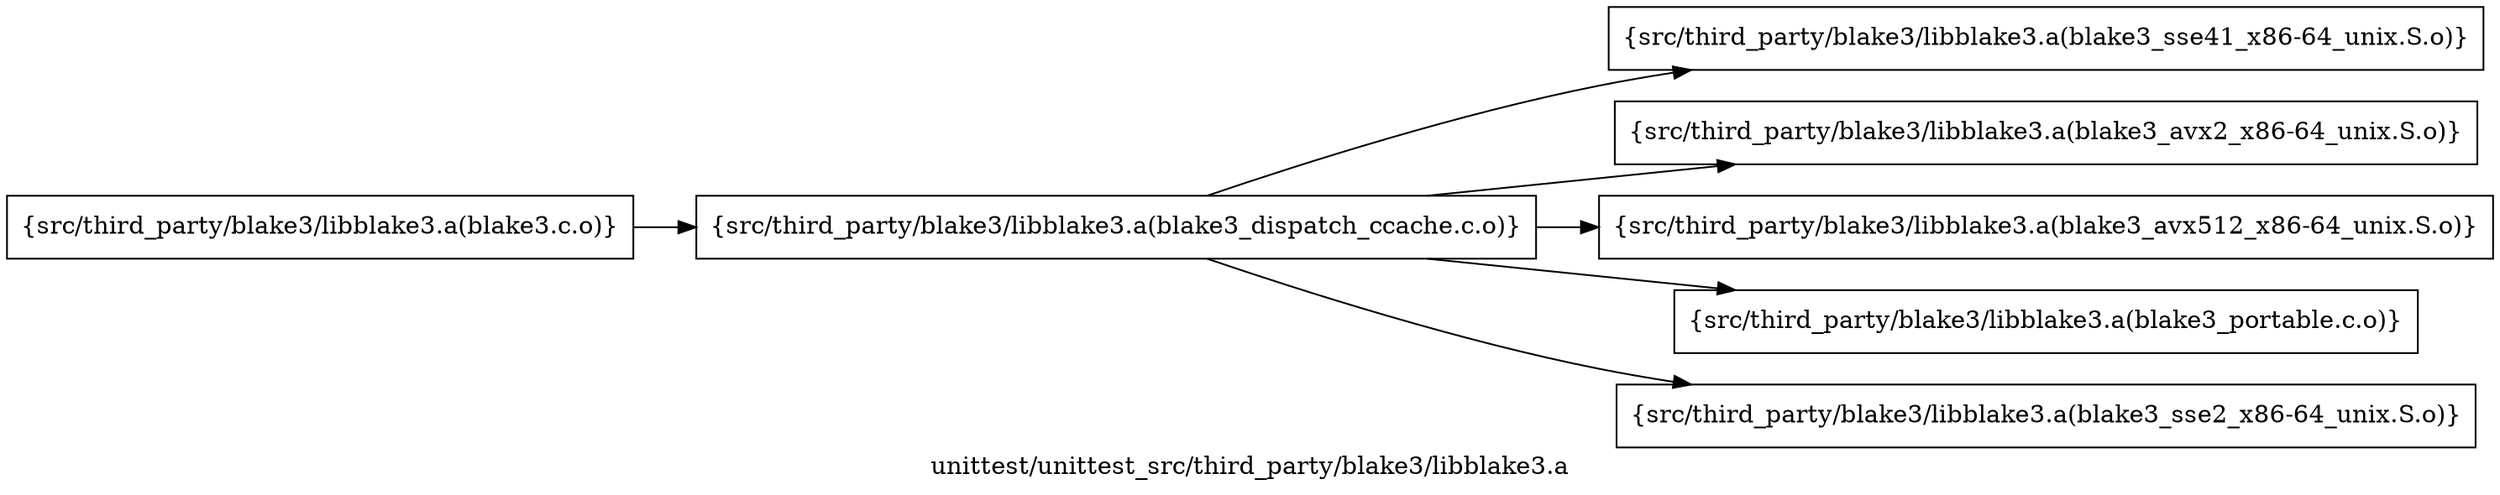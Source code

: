 digraph "unittest/unittest_src/third_party/blake3/libblake3.a" {
	label="unittest/unittest_src/third_party/blake3/libblake3.a";
	rankdir=LR;
	{ rank=same; Node0x556b8dee6b58;  }
	{ rank=same; Node0x556b8dee6ce8;  }

	Node0x556b8dee6b58 [shape=record,shape=box,group=0,label="{src/third_party/blake3/libblake3.a(blake3.c.o)}"];
	Node0x556b8dee6b58 -> Node0x556b8dee6ce8;
	Node0x556b8dee6ce8 [shape=record,shape=box,group=0,label="{src/third_party/blake3/libblake3.a(blake3_dispatch_ccache.c.o)}"];
	Node0x556b8dee6ce8 -> Node0x556b8dee6018;
	Node0x556b8dee6ce8 -> Node0x556b8dee54d8;
	Node0x556b8dee6ce8 -> Node0x556b8dee5d48;
	Node0x556b8dee6ce8 -> Node0x556b8dee6658;
	Node0x556b8dee6ce8 -> Node0x556b8dee5708;
	Node0x556b8dee6018 [shape=record,shape=box,group=0,label="{src/third_party/blake3/libblake3.a(blake3_sse41_x86-64_unix.S.o)}"];
	Node0x556b8dee54d8 [shape=record,shape=box,group=0,label="{src/third_party/blake3/libblake3.a(blake3_avx2_x86-64_unix.S.o)}"];
	Node0x556b8dee5d48 [shape=record,shape=box,group=0,label="{src/third_party/blake3/libblake3.a(blake3_avx512_x86-64_unix.S.o)}"];
	Node0x556b8dee6658 [shape=record,shape=box,group=0,label="{src/third_party/blake3/libblake3.a(blake3_portable.c.o)}"];
	Node0x556b8dee5708 [shape=record,shape=box,group=0,label="{src/third_party/blake3/libblake3.a(blake3_sse2_x86-64_unix.S.o)}"];
}

